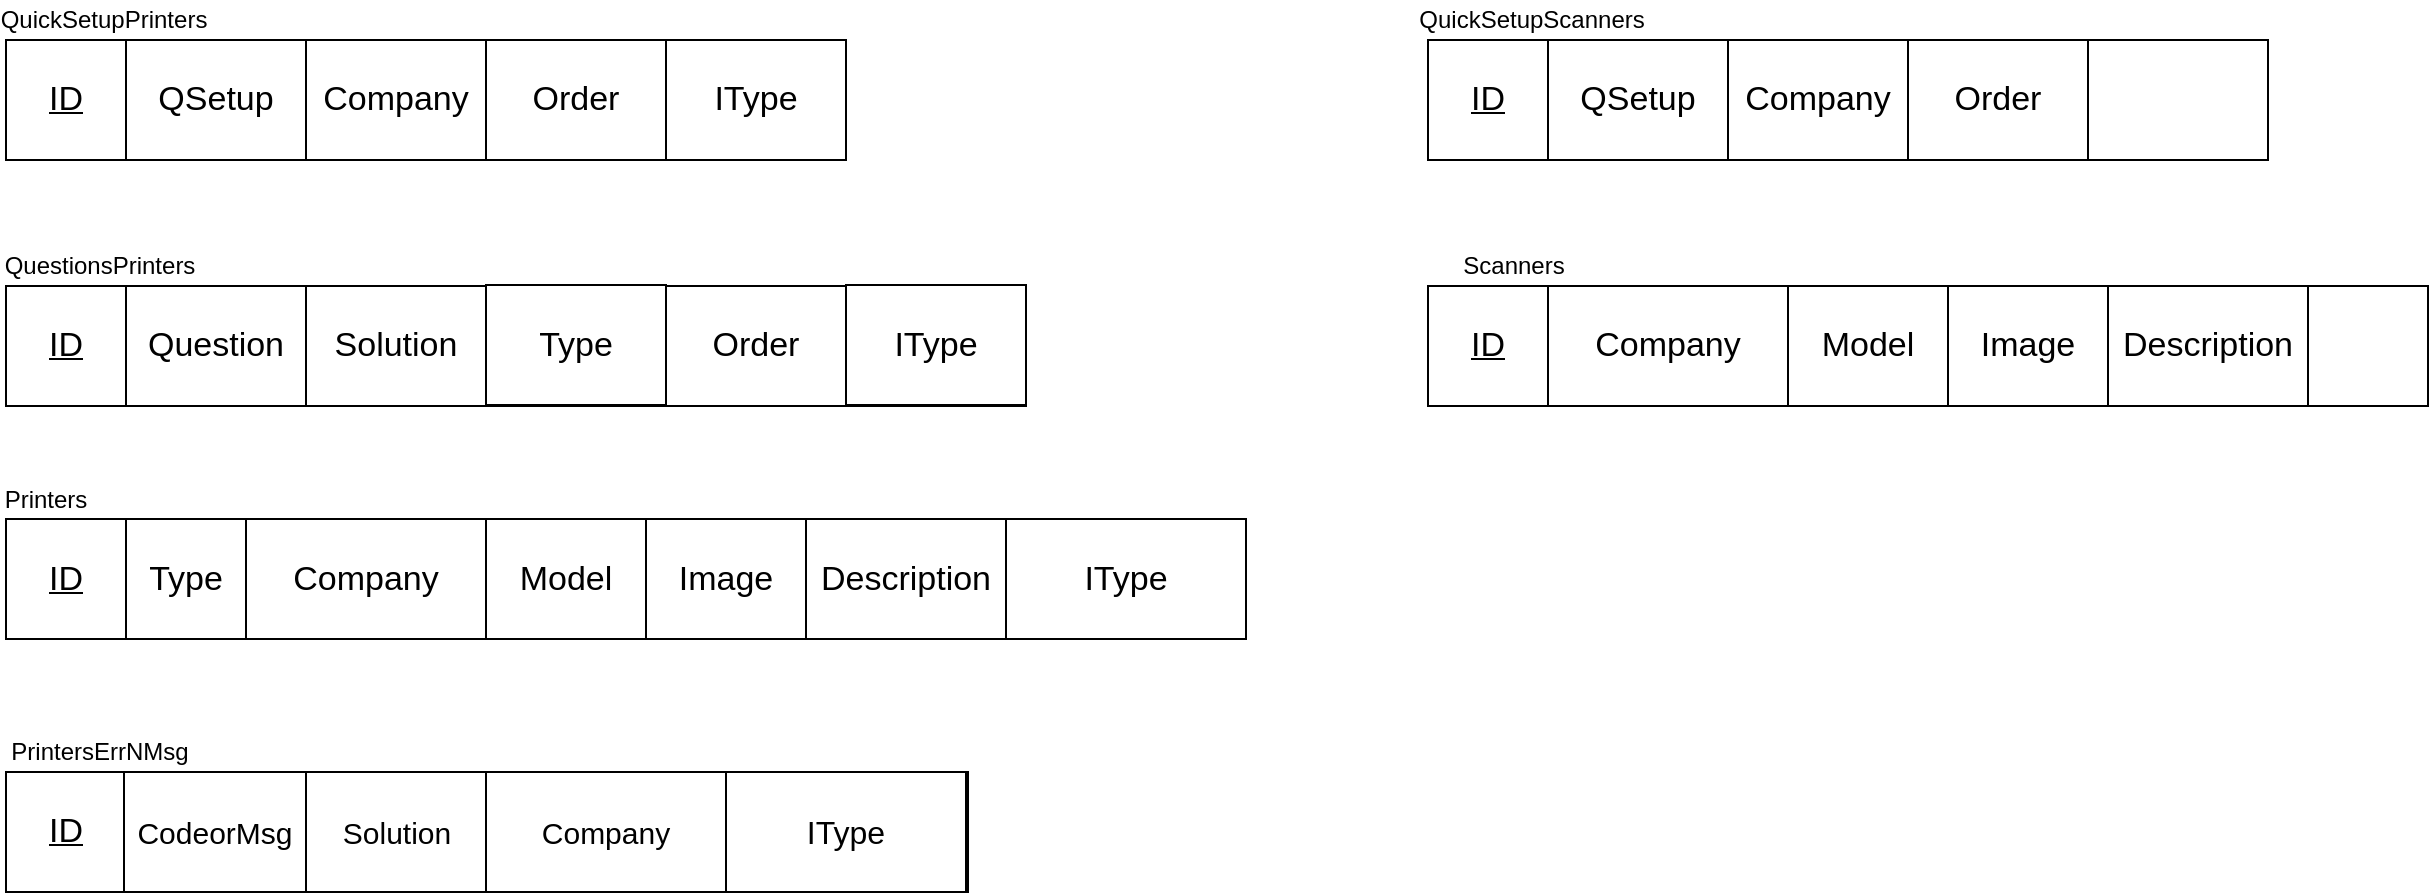 <mxfile version="10.7.7" type="github"><diagram id="acN6bn-okL0BNjCFMRs_" name="Page-1"><mxGraphModel dx="1311" dy="853" grid="1" gridSize="10" guides="1" tooltips="1" connect="1" arrows="1" fold="1" page="1" pageScale="1" pageWidth="1169" pageHeight="827" math="0" shadow="0"><root><mxCell id="0"/><mxCell id="1" parent="0"/><mxCell id="JlafKzIJdYOSuMZsatz--1" value="" style="rounded=0;whiteSpace=wrap;html=1;" vertex="1" parent="1"><mxGeometry x="59" y="74" width="420" height="60" as="geometry"/></mxCell><mxCell id="JlafKzIJdYOSuMZsatz--2" value="QuickSetupPrinters" style="text;html=1;strokeColor=none;fillColor=none;align=center;verticalAlign=middle;whiteSpace=wrap;rounded=0;" vertex="1" parent="1"><mxGeometry x="88" y="54" width="40" height="20" as="geometry"/></mxCell><mxCell id="JlafKzIJdYOSuMZsatz--3" value="&lt;u&gt;&lt;font style=&quot;font-size: 17px&quot;&gt;ID&lt;/font&gt;&lt;/u&gt;" style="rounded=0;whiteSpace=wrap;html=1;" vertex="1" parent="1"><mxGeometry x="59" y="74" width="60" height="60" as="geometry"/></mxCell><mxCell id="JlafKzIJdYOSuMZsatz--4" value="&lt;span&gt;&lt;font style=&quot;font-size: 17px&quot;&gt;QSetup&lt;/font&gt;&lt;/span&gt;" style="rounded=0;whiteSpace=wrap;html=1;fontStyle=0" vertex="1" parent="1"><mxGeometry x="119" y="74" width="90" height="60" as="geometry"/></mxCell><mxCell id="JlafKzIJdYOSuMZsatz--5" value="&lt;span&gt;&lt;font style=&quot;font-size: 17px&quot;&gt;Company&lt;/font&gt;&lt;/span&gt;" style="rounded=0;whiteSpace=wrap;html=1;fontStyle=0" vertex="1" parent="1"><mxGeometry x="209" y="74" width="90" height="60" as="geometry"/></mxCell><mxCell id="JlafKzIJdYOSuMZsatz--6" value="&lt;span&gt;&lt;font style=&quot;font-size: 17px&quot;&gt;Order&lt;/font&gt;&lt;/span&gt;" style="rounded=0;whiteSpace=wrap;html=1;fontStyle=0" vertex="1" parent="1"><mxGeometry x="299" y="74" width="90" height="60" as="geometry"/></mxCell><mxCell id="JlafKzIJdYOSuMZsatz--7" value="&lt;span style=&quot;font-size: 17px&quot;&gt;IType&lt;/span&gt;" style="rounded=0;whiteSpace=wrap;html=1;fontStyle=0" vertex="1" parent="1"><mxGeometry x="389" y="74" width="90" height="60" as="geometry"/></mxCell><mxCell id="JlafKzIJdYOSuMZsatz--8" value="" style="rounded=0;whiteSpace=wrap;html=1;" vertex="1" parent="1"><mxGeometry x="59" y="313.5" width="620" height="60" as="geometry"/></mxCell><mxCell id="JlafKzIJdYOSuMZsatz--9" value="Printers" style="text;html=1;strokeColor=none;fillColor=none;align=center;verticalAlign=middle;whiteSpace=wrap;rounded=0;" vertex="1" parent="1"><mxGeometry x="59" y="293.5" width="40" height="20" as="geometry"/></mxCell><mxCell id="JlafKzIJdYOSuMZsatz--10" value="&lt;u&gt;&lt;font style=&quot;font-size: 17px&quot;&gt;ID&lt;/font&gt;&lt;/u&gt;" style="rounded=0;whiteSpace=wrap;html=1;" vertex="1" parent="1"><mxGeometry x="59" y="313.5" width="60" height="60" as="geometry"/></mxCell><mxCell id="JlafKzIJdYOSuMZsatz--11" value="&lt;span&gt;&lt;font style=&quot;font-size: 17px&quot;&gt;Type&lt;/font&gt;&lt;/span&gt;" style="rounded=0;whiteSpace=wrap;html=1;fontStyle=0" vertex="1" parent="1"><mxGeometry x="119" y="313.5" width="60" height="60" as="geometry"/></mxCell><mxCell id="JlafKzIJdYOSuMZsatz--12" value="&lt;span&gt;&lt;font style=&quot;font-size: 17px&quot;&gt;Company&lt;/font&gt;&lt;/span&gt;" style="rounded=0;whiteSpace=wrap;html=1;fontStyle=0" vertex="1" parent="1"><mxGeometry x="179" y="313.5" width="120" height="60" as="geometry"/></mxCell><mxCell id="JlafKzIJdYOSuMZsatz--13" value="&lt;span&gt;&lt;font style=&quot;font-size: 17px&quot;&gt;Model&lt;/font&gt;&lt;/span&gt;" style="rounded=0;whiteSpace=wrap;html=1;fontStyle=0" vertex="1" parent="1"><mxGeometry x="299" y="313.5" width="80" height="60" as="geometry"/></mxCell><mxCell id="JlafKzIJdYOSuMZsatz--14" value="&lt;span&gt;&lt;font style=&quot;font-size: 17px&quot;&gt;Image&lt;/font&gt;&lt;/span&gt;" style="rounded=0;whiteSpace=wrap;html=1;fontStyle=0" vertex="1" parent="1"><mxGeometry x="379" y="313.5" width="80" height="60" as="geometry"/></mxCell><mxCell id="JlafKzIJdYOSuMZsatz--17" value="&lt;span&gt;&lt;font style=&quot;font-size: 17px&quot;&gt;Description&lt;/font&gt;&lt;/span&gt;" style="rounded=0;whiteSpace=wrap;html=1;fontStyle=0" vertex="1" parent="1"><mxGeometry x="459" y="313.5" width="100" height="60" as="geometry"/></mxCell><mxCell id="JlafKzIJdYOSuMZsatz--18" value="&lt;span&gt;&lt;font style=&quot;font-size: 17px&quot;&gt;IType&lt;/font&gt;&lt;/span&gt;" style="rounded=0;whiteSpace=wrap;html=1;fontStyle=0" vertex="1" parent="1"><mxGeometry x="559" y="313.5" width="120" height="60" as="geometry"/></mxCell><mxCell id="JlafKzIJdYOSuMZsatz--20" value="" style="rounded=0;whiteSpace=wrap;html=1;" vertex="1" parent="1"><mxGeometry x="59" y="197" width="510" height="60" as="geometry"/></mxCell><mxCell id="JlafKzIJdYOSuMZsatz--21" value="QuestionsPrinters" style="text;html=1;strokeColor=none;fillColor=none;align=center;verticalAlign=middle;whiteSpace=wrap;rounded=0;" vertex="1" parent="1"><mxGeometry x="86" y="177" width="40" height="20" as="geometry"/></mxCell><mxCell id="JlafKzIJdYOSuMZsatz--22" value="&lt;u&gt;&lt;font style=&quot;font-size: 17px&quot;&gt;ID&lt;/font&gt;&lt;/u&gt;" style="rounded=0;whiteSpace=wrap;html=1;" vertex="1" parent="1"><mxGeometry x="59" y="197" width="60" height="60" as="geometry"/></mxCell><mxCell id="JlafKzIJdYOSuMZsatz--23" value="&lt;span&gt;&lt;font style=&quot;font-size: 17px&quot;&gt;Question&lt;/font&gt;&lt;/span&gt;" style="rounded=0;whiteSpace=wrap;html=1;fontStyle=0" vertex="1" parent="1"><mxGeometry x="119" y="197" width="90" height="60" as="geometry"/></mxCell><mxCell id="JlafKzIJdYOSuMZsatz--24" value="&lt;span&gt;&lt;font style=&quot;font-size: 17px&quot;&gt;IType&lt;/font&gt;&lt;/span&gt;" style="rounded=0;whiteSpace=wrap;html=1;fontStyle=0" vertex="1" parent="1"><mxGeometry x="479" y="196.5" width="90" height="60" as="geometry"/></mxCell><mxCell id="JlafKzIJdYOSuMZsatz--27" value="&lt;span&gt;&lt;font style=&quot;font-size: 17px&quot;&gt;Solution&lt;/font&gt;&lt;/span&gt;" style="rounded=0;whiteSpace=wrap;html=1;fontStyle=0" vertex="1" parent="1"><mxGeometry x="209" y="197" width="90" height="60" as="geometry"/></mxCell><mxCell id="JlafKzIJdYOSuMZsatz--28" value="&lt;span&gt;&lt;font style=&quot;font-size: 17px&quot;&gt;Type&lt;/font&gt;&lt;/span&gt;" style="rounded=0;whiteSpace=wrap;html=1;fontStyle=0" vertex="1" parent="1"><mxGeometry x="299" y="196.5" width="90" height="60" as="geometry"/></mxCell><mxCell id="JlafKzIJdYOSuMZsatz--29" value="&lt;span&gt;&lt;font style=&quot;font-size: 17px&quot;&gt;Order&lt;/font&gt;&lt;/span&gt;" style="rounded=0;whiteSpace=wrap;html=1;fontStyle=0" vertex="1" parent="1"><mxGeometry x="389" y="197" width="90" height="60" as="geometry"/></mxCell><mxCell id="JlafKzIJdYOSuMZsatz--34" value="" style="rounded=0;whiteSpace=wrap;html=1;" vertex="1" parent="1"><mxGeometry x="770" y="197" width="500" height="60" as="geometry"/></mxCell><mxCell id="JlafKzIJdYOSuMZsatz--35" value="Scanners" style="text;html=1;strokeColor=none;fillColor=none;align=center;verticalAlign=middle;whiteSpace=wrap;rounded=0;" vertex="1" parent="1"><mxGeometry x="793" y="177" width="40" height="20" as="geometry"/></mxCell><mxCell id="JlafKzIJdYOSuMZsatz--36" value="&lt;u&gt;&lt;font style=&quot;font-size: 17px&quot;&gt;ID&lt;/font&gt;&lt;/u&gt;" style="rounded=0;whiteSpace=wrap;html=1;" vertex="1" parent="1"><mxGeometry x="770" y="197" width="60" height="60" as="geometry"/></mxCell><mxCell id="JlafKzIJdYOSuMZsatz--37" value="&lt;span&gt;&lt;font style=&quot;font-size: 17px&quot;&gt;Company&lt;/font&gt;&lt;/span&gt;" style="rounded=0;whiteSpace=wrap;html=1;fontStyle=0" vertex="1" parent="1"><mxGeometry x="830" y="197" width="120" height="60" as="geometry"/></mxCell><mxCell id="JlafKzIJdYOSuMZsatz--38" value="&lt;span&gt;&lt;font style=&quot;font-size: 17px&quot;&gt;Model&lt;/font&gt;&lt;/span&gt;" style="rounded=0;whiteSpace=wrap;html=1;fontStyle=0" vertex="1" parent="1"><mxGeometry x="950" y="197" width="80" height="60" as="geometry"/></mxCell><mxCell id="JlafKzIJdYOSuMZsatz--39" value="&lt;span&gt;&lt;font style=&quot;font-size: 17px&quot;&gt;Image&lt;/font&gt;&lt;/span&gt;" style="rounded=0;whiteSpace=wrap;html=1;fontStyle=0" vertex="1" parent="1"><mxGeometry x="1030" y="197" width="80" height="60" as="geometry"/></mxCell><mxCell id="JlafKzIJdYOSuMZsatz--40" value="&lt;span&gt;&lt;font style=&quot;font-size: 17px&quot;&gt;Description&lt;/font&gt;&lt;/span&gt;" style="rounded=0;whiteSpace=wrap;html=1;fontStyle=0" vertex="1" parent="1"><mxGeometry x="1110" y="197" width="100" height="60" as="geometry"/></mxCell><mxCell id="JlafKzIJdYOSuMZsatz--42" value="" style="rounded=0;whiteSpace=wrap;html=1;" vertex="1" parent="1"><mxGeometry x="770" y="74" width="420" height="60" as="geometry"/></mxCell><mxCell id="JlafKzIJdYOSuMZsatz--43" value="QuickSetupScanners" style="text;html=1;strokeColor=none;fillColor=none;align=center;verticalAlign=middle;whiteSpace=wrap;rounded=0;" vertex="1" parent="1"><mxGeometry x="802" y="54" width="40" height="20" as="geometry"/></mxCell><mxCell id="JlafKzIJdYOSuMZsatz--44" value="&lt;u&gt;&lt;font style=&quot;font-size: 17px&quot;&gt;ID&lt;/font&gt;&lt;/u&gt;" style="rounded=0;whiteSpace=wrap;html=1;" vertex="1" parent="1"><mxGeometry x="770" y="74" width="60" height="60" as="geometry"/></mxCell><mxCell id="JlafKzIJdYOSuMZsatz--45" value="&lt;span&gt;&lt;font style=&quot;font-size: 17px&quot;&gt;QSetup&lt;/font&gt;&lt;/span&gt;" style="rounded=0;whiteSpace=wrap;html=1;fontStyle=0" vertex="1" parent="1"><mxGeometry x="830" y="74" width="90" height="60" as="geometry"/></mxCell><mxCell id="JlafKzIJdYOSuMZsatz--46" value="&lt;span&gt;&lt;font style=&quot;font-size: 17px&quot;&gt;Company&lt;/font&gt;&lt;/span&gt;" style="rounded=0;whiteSpace=wrap;html=1;fontStyle=0" vertex="1" parent="1"><mxGeometry x="920" y="74" width="90" height="60" as="geometry"/></mxCell><mxCell id="JlafKzIJdYOSuMZsatz--47" value="&lt;span&gt;&lt;font style=&quot;font-size: 17px&quot;&gt;Order&lt;/font&gt;&lt;/span&gt;" style="rounded=0;whiteSpace=wrap;html=1;fontStyle=0" vertex="1" parent="1"><mxGeometry x="1010" y="74" width="90" height="60" as="geometry"/></mxCell><mxCell id="JlafKzIJdYOSuMZsatz--49" value="" style="rounded=0;whiteSpace=wrap;html=1;" vertex="1" parent="1"><mxGeometry x="59" y="440" width="481" height="60" as="geometry"/></mxCell><mxCell id="JlafKzIJdYOSuMZsatz--50" value="PrintersErrNMsg" style="text;html=1;strokeColor=none;fillColor=none;align=center;verticalAlign=middle;whiteSpace=wrap;rounded=0;" vertex="1" parent="1"><mxGeometry x="86" y="420" width="40" height="20" as="geometry"/></mxCell><mxCell id="JlafKzIJdYOSuMZsatz--51" value="&lt;u&gt;&lt;font style=&quot;font-size: 17px&quot;&gt;ID&lt;/font&gt;&lt;/u&gt;" style="rounded=0;whiteSpace=wrap;html=1;" vertex="1" parent="1"><mxGeometry x="59" y="440" width="60" height="60" as="geometry"/></mxCell><mxCell id="JlafKzIJdYOSuMZsatz--52" value="CodeorMsg" style="rounded=0;whiteSpace=wrap;html=1;fontSize=15;" vertex="1" parent="1"><mxGeometry x="118" y="440" width="91" height="60" as="geometry"/></mxCell><mxCell id="JlafKzIJdYOSuMZsatz--53" value="Solution" style="rounded=0;whiteSpace=wrap;html=1;fontSize=15;" vertex="1" parent="1"><mxGeometry x="209" y="440" width="91" height="60" as="geometry"/></mxCell><mxCell id="JlafKzIJdYOSuMZsatz--54" value="Company" style="rounded=0;whiteSpace=wrap;html=1;fontSize=15;" vertex="1" parent="1"><mxGeometry x="299" y="440" width="120" height="60" as="geometry"/></mxCell><mxCell id="JlafKzIJdYOSuMZsatz--55" value="IType" style="rounded=0;whiteSpace=wrap;html=1;fontSize=16;" vertex="1" parent="1"><mxGeometry x="419" y="440" width="120" height="60" as="geometry"/></mxCell></root></mxGraphModel></diagram></mxfile>
